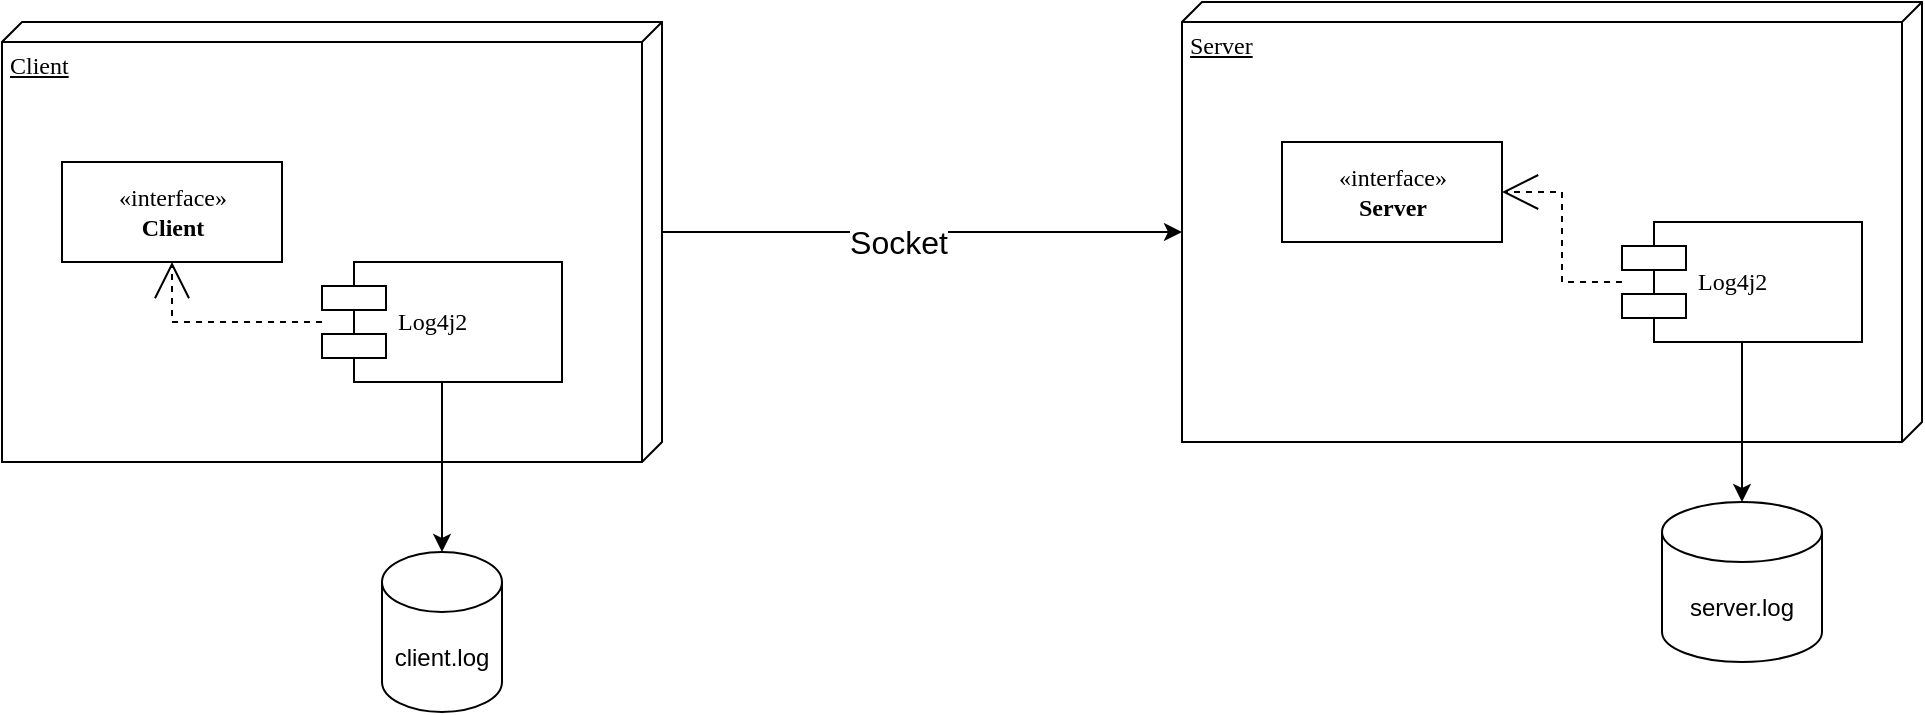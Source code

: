 <mxfile version="20.5.3" type="embed"><diagram name="Page-1" id="5f0bae14-7c28-e335-631c-24af17079c00"><mxGraphModel dx="1352" dy="1590" grid="1" gridSize="10" guides="1" tooltips="1" connect="1" arrows="1" fold="1" page="1" pageScale="1" pageWidth="1100" pageHeight="850" background="none" math="0" shadow="0"><root><mxCell id="0"/><mxCell id="1" parent="0"/><mxCell id="9NBJHfuYttUKH2QfWDxh-12" style="edgeStyle=orthogonalEdgeStyle;rounded=0;orthogonalLoop=1;jettySize=auto;html=1;exitX=0;exitY=0;exitDx=105;exitDy=0;exitPerimeter=0;entryX=0;entryY=0;entryDx=115;entryDy=370;entryPerimeter=0;" parent="1" source="39150e848f15840c-1" target="39150e848f15840c-2" edge="1"><mxGeometry relative="1" as="geometry"><mxPoint x="307.5" y="184.5" as="targetPoint"/></mxGeometry></mxCell><mxCell id="lzqeXDMp_YOZzJIWUaGG-1" value="Socket" style="edgeLabel;html=1;align=center;verticalAlign=middle;resizable=0;points=[];fontSize=16;" parent="9NBJHfuYttUKH2QfWDxh-12" vertex="1" connectable="0"><mxGeometry x="0.072" y="-2" relative="1" as="geometry"><mxPoint x="-22" y="3" as="offset"/></mxGeometry></mxCell><mxCell id="39150e848f15840c-1" value="Client" style="verticalAlign=top;align=left;spacingTop=8;spacingLeft=2;spacingRight=12;shape=cube;size=10;direction=south;fontStyle=4;html=1;rounded=0;shadow=0;comic=0;labelBackgroundColor=none;strokeWidth=1;fontFamily=Verdana;fontSize=12" parent="1" vertex="1"><mxGeometry x="80" y="80" width="330" height="220" as="geometry"/></mxCell><mxCell id="39150e848f15840c-2" value="Server" style="verticalAlign=top;align=left;spacingTop=8;spacingLeft=2;spacingRight=12;shape=cube;size=10;direction=south;fontStyle=4;html=1;rounded=0;shadow=0;comic=0;labelBackgroundColor=none;strokeWidth=1;fontFamily=Verdana;fontSize=12" parent="1" vertex="1"><mxGeometry x="670" y="70" width="370" height="220" as="geometry"/></mxCell><mxCell id="39150e848f15840c-4" value="«interface»&lt;br&gt;&lt;b&gt;Client&lt;/b&gt;" style="html=1;rounded=0;shadow=0;comic=0;labelBackgroundColor=none;strokeWidth=1;fontFamily=Verdana;fontSize=12;align=center;" parent="1" vertex="1"><mxGeometry x="110" y="150" width="110" height="50" as="geometry"/></mxCell><mxCell id="39150e848f15840c-5" value="Log4j2" style="shape=component;align=left;spacingLeft=36;rounded=0;shadow=0;comic=0;labelBackgroundColor=none;strokeWidth=1;fontFamily=Verdana;fontSize=12;html=1;" parent="1" vertex="1"><mxGeometry x="240" y="200" width="120" height="60" as="geometry"/></mxCell><mxCell id="9NBJHfuYttUKH2QfWDxh-4" style="edgeStyle=orthogonalEdgeStyle;rounded=0;orthogonalLoop=1;jettySize=auto;html=1;exitX=0.5;exitY=1;exitDx=0;exitDy=0;entryX=0.5;entryY=0;entryDx=0;entryDy=0;entryPerimeter=0;" parent="1" source="39150e848f15840c-7" target="9NBJHfuYttUKH2QfWDxh-1" edge="1"><mxGeometry relative="1" as="geometry"/></mxCell><mxCell id="39150e848f15840c-7" value="Log4j2" style="shape=component;align=left;spacingLeft=36;rounded=0;shadow=0;comic=0;labelBackgroundColor=none;strokeWidth=1;fontFamily=Verdana;fontSize=12;html=1;" parent="1" vertex="1"><mxGeometry x="890" y="180" width="120" height="60" as="geometry"/></mxCell><mxCell id="39150e848f15840c-8" value="«interface»&lt;br&gt;&lt;b&gt;Server&lt;/b&gt;" style="html=1;rounded=0;shadow=0;comic=0;labelBackgroundColor=none;strokeWidth=1;fontFamily=Verdana;fontSize=12;align=center;" parent="1" vertex="1"><mxGeometry x="720" y="140" width="110" height="50" as="geometry"/></mxCell><mxCell id="39150e848f15840c-15" style="edgeStyle=orthogonalEdgeStyle;rounded=0;html=1;labelBackgroundColor=none;startArrow=none;startFill=0;startSize=8;endArrow=open;endFill=0;endSize=16;fontFamily=Verdana;fontSize=12;dashed=1;" parent="1" source="39150e848f15840c-5" target="39150e848f15840c-4" edge="1"><mxGeometry relative="1" as="geometry"><Array as="points"><mxPoint x="300" y="230"/><mxPoint x="165" y="230"/></Array></mxGeometry></mxCell><mxCell id="39150e848f15840c-16" style="edgeStyle=orthogonalEdgeStyle;rounded=0;html=1;dashed=1;labelBackgroundColor=none;startArrow=none;startFill=0;startSize=8;endArrow=open;endFill=0;endSize=16;fontFamily=Verdana;fontSize=12;" parent="1" source="39150e848f15840c-7" target="39150e848f15840c-8" edge="1"><mxGeometry relative="1" as="geometry"/></mxCell><mxCell id="9NBJHfuYttUKH2QfWDxh-1" value="server.log" style="shape=cylinder3;whiteSpace=wrap;html=1;boundedLbl=1;backgroundOutline=1;size=15;" parent="1" vertex="1"><mxGeometry x="910" y="320" width="80" height="80" as="geometry"/></mxCell><mxCell id="9NBJHfuYttUKH2QfWDxh-2" value="client.log" style="shape=cylinder3;whiteSpace=wrap;html=1;boundedLbl=1;backgroundOutline=1;size=15;" parent="1" vertex="1"><mxGeometry x="270" y="345" width="60" height="80" as="geometry"/></mxCell><mxCell id="lzqeXDMp_YOZzJIWUaGG-2" value="" style="endArrow=classic;html=1;rounded=0;exitX=0.5;exitY=1;exitDx=0;exitDy=0;entryX=0.5;entryY=0;entryDx=0;entryDy=0;entryPerimeter=0;" parent="1" source="39150e848f15840c-5" target="9NBJHfuYttUKH2QfWDxh-2" edge="1"><mxGeometry width="50" height="50" relative="1" as="geometry"><mxPoint x="550" y="500" as="sourcePoint"/><mxPoint x="600" y="450" as="targetPoint"/></mxGeometry></mxCell></root></mxGraphModel></diagram></mxfile>